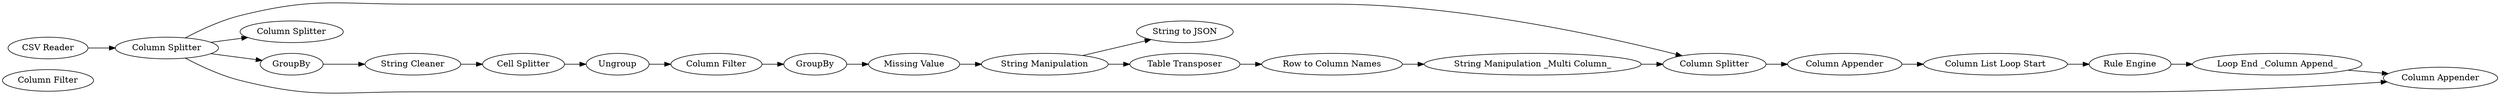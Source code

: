 digraph {
	4 [label="Column Filter"]
	5 [label="Column Splitter"]
	7 [label=Ungroup]
	8 [label=GroupBy]
	9 [label="Cell Splitter"]
	10 [label="String Cleaner"]
	11 [label="Column Filter"]
	12 [label=GroupBy]
	13 [label="Missing Value"]
	16 [label="String to JSON"]
	17 [label="String Manipulation"]
	18 [label="CSV Reader"]
	19 [label="String Manipulation _Multi Column_"]
	20 [label="Table Transposer"]
	22 [label="Row to Column Names"]
	23 [label="Column Splitter"]
	31 [label="Column Appender"]
	25 [label="Column Appender"]
	28 [label="Rule Engine"]
	29 [label="Column List Loop Start"]
	30 [label="Loop End _Column Append_"]
	32 [label="Column Splitter"]
	25 -> 29
	28 -> 30
	29 -> 28
	32 -> 25
	5 -> 32
	5 -> 8
	5 -> 23
	5 -> 31
	7 -> 11
	8 -> 10
	9 -> 7
	10 -> 9
	11 -> 12
	12 -> 13
	13 -> 17
	17 -> 16
	17 -> 20
	18 -> 5
	19 -> 32
	20 -> 22
	22 -> 19
	30 -> 31
	rankdir=LR
}
